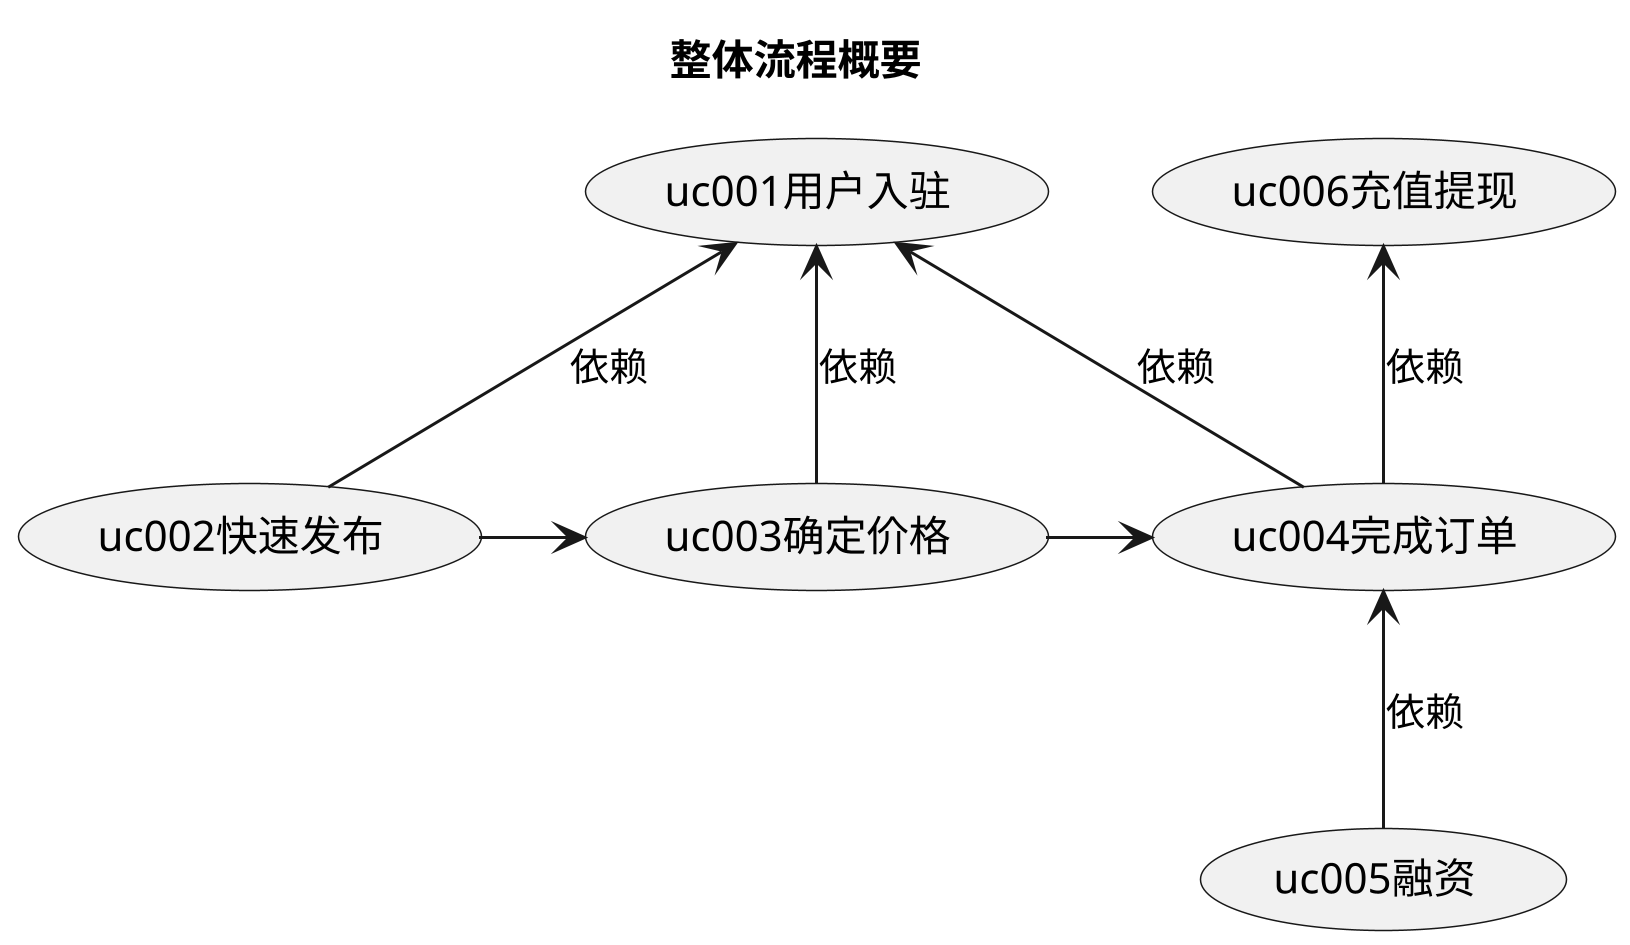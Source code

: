@startUML
scale 3
title 整体流程概要
(uc001用户入驻) as uc001
(uc002快速发布) as uc002
(uc003确定价格) as uc003
(uc004完成订单) as uc004
(uc005融资) as uc005
(uc006充值提现) as uc006

uc001 <-- uc002: 依赖
uc001 <-- uc003: 依赖
uc001 <-- uc004: 依赖
uc002 -> uc003
uc003 -> uc004
uc004 <-- uc005: 依赖
uc006 <-- uc004: 依赖
@endUML

@startUML
scale 3
title uc001用户入驻用例扩展
:管理员: as admin
:用户: as user
(uc001用户入驻) as uc001
rectangle 前台 {
    (uc001_1用户登录) as uc001_1
    (uc001_1_1记录密码) as uc001_1_1
}
rectangle 后台 {
    (uc001_2用户录入) as uc001_2
    (uc001_3用户认证) as uc001_3
    (uc001_3_1实名认证) as uc001_3_1
    (uc001_3_2资金认证) as uc001_3_2
    (uc001_3_3银行卡认证) as uc001_3_3
    (uc001_3_4中信开户) as uc001_3_4
    (uc001_3_3_1绑定银行卡) as uc001_3_3_1
}

uc001 --> uc001_1: 包含
uc001 --> uc001_2: 包含
uc001_1 --> uc001_1_1
admin -> uc001_2
uc001_1 <- user
uc001_2 --> uc001_3
uc001_3 --> uc001_3_1
uc001_3 --> uc001_3_2
uc001_3 --> uc001_3_3
uc001_3 --> uc001_3_4
uc001_3_3_1 <-- uc001_3_3: 依赖
@endUML

@startuML
scale 3
title uc001_2用户录入
start
:管理员录入用户;
fork
while (实名认证) is (未通过)
:修改实名信息;
end while(通过) 
:授信;
fork again
while (资金认证) is (未通过)
:修改资金信息;
end while(通过)
:授信;
fork again
:添加银行卡;
while (银行卡信息认证) is (未通过)
:修改银行卡信息;
end while(通过)
:授信;
fork again
:中信开卡;
if (认证是否通过) then (否)
end
else (是)
:授信;
endif
end fork
fork
:重置密码;
fork again 
:禁用;
fork again
:编辑用户;
end fork
stop
@endUML

@startUML
scale 3
title 用户状态
state "001认证中" as st001 
state "002正常" as st002
state "003禁用" as st003

[*] -> st001: 录入用户信息
st001 --> st002: 完成认证
st002--> st003: 禁用
st003 --> st002: 解除禁用

st001 : 用户登录后进入认证页面
st002 : 用户
@endUML

@startUML
scale 3
title uc001_1用户登录流程图
start
repeat
:用户输入用户名/密码, 并点击提交;
:系统验证用户输入内容;
repeat while (用户输入内容是否真实有效) is (无效)
-> 有效;
:用户登录系统, 并进入首页;
end
@endUML

@startUML
scale 3
title uc001用户入驻业务建模
class cl001 as "用户" <cl001>
class cl002 as "管理员" <cl002>
class cl003 as "融资用户" <cl003>
class cl004 as "供求用户" <cl004>

cl001 : ...
cl001 : 登录()
cl001 : 登录验证()

cl002 : ...
cl002 : 创建用户()
cl002 : 审核用户()

cl003 : 查询用户()
cl003 : 修改状态()

cl004 : ...
cl004 : 修改状态()
cl004 : 查询用户()

cl001 <|-- cl003: 继承 
cl001 <|-- cl004: 继承
cl001 <- cl002: < 创建
cl002 --> cl004: 审核
@endUML

@startUML
scale 3
title uc001_1用户登录时序图
actor 用户 as user
box "供应链金融系统"
participant 系统 as sys
participant 用户 as c_user
end box

autoNumber
user -> sys: 用户登录
sys -> c_user: 登录()
c_user -> c_user: 登录验证()
c_user --> sys: 返回消息: 登录成功
sys --> user: 提示: 登录成功
@endUML

@startUML
scale 3
title uc001_2_1供求用户录入时序图
actor 管理员 as admin
box "供应链金融系统"
participant 供应链金融系统 as sys
participant 管理员 as ba
participant 供求用户 as cgqu
end box
participant 中诚信 as zcx

autoNumber
admin -> sys: 创建供求用户
sys -> ba: 创建用户()
ba -> cgqu: 创建供求用户()
cgqu --> ba: 返回消息: 创建成功
ba --> sys: 返回消息: 创建成功
sys --> admin: 提示: 创建成功
admin -> sys: 审核用户
sys -> cgqu: 查询用户()
cgqu --> sys: 返回: 用户详情
sys --> admin: 返回: 供求用户审核页面
admin -> sys: 用户点击审核通过按钮
sys -> ba: 审核用户()
ba -> cgqu: 修改状态()
cgqu --> ba: 返回消息: 修改状态成功
ba --> sys: 返回消息: 审核成功
sys --> ba: 提示: 审核成功
ba -> sys: 审核中诚信
sys -> ba: 审核中诚信()
ba -> cgqu: 查询用户()
cgqu --> ba: 返回消息: 用户信息
ba -> zcx: 调用查询接口
zcx --> ba: 返回信息: 中诚信用户信息
ba --> sys: 返回信息: 中诚信用户信息
sys --> admin: 显示中诚信用户信息
admin -> sys: 点击用户信息
sys -> ba: 审核中诚信()
ba -> cgqu: 修改状态()
cgqu --> ba: 返回消息: 修改成功
ba --> sys: 返回消息: 审核成功
sys --> admin: 提示: 审核成功
@endUML

@startUML
scale 3
title 日
@endUML

@startUML
scale 3
title uc002快速发布用例扩展
:管理员: as admin
:用户: as user
(uc002快速发布) as uc002
rectangle 前台 {
    (uc002_1发布求购) as uc002_1
    (uc002_2发布出售) as uc002_2
}
rectangle 后台 {
    (uc002_3商品上线) as uc002_3
    (uc002_4商品管理) as uc002_4
}

uc002 --> uc002_1: 包含
uc002 --> uc002_2: 包含
uc002 --> uc002_3: 包含
uc002 --> uc002_4: 包含

uc002_1 <-- user
uc002_2 <-- user
uc002_3 <-- admin
uc002_4 <-- admin
@endUML

@startUML
scale 3
title uc002快速发布流程图
start
:管理员输入商品规格\品牌\分类等商品管理信息;
:用户进入快速发布页面;
fork
:用户选择快速发布求购信息;
:用户输入求购信息;
fork again
:用户选择快速发布出售信息;
:用户输入出售信息;
end fork
:管理员上线商品;
:前台显示商品;
end
@endUML

@startUML
scale 3
title uc002快速发布业务建模
class cl002 as "管理员" <cl002>
class cl004 as "供求用户" <cl004>
class cl005 as "商品" <cl005>
class cl006 as "品牌" <cl006>
class cl007 as "规格" <cl007>
class cl008 as "分类" <cl008>
class cl009 as "求购信息" <cl009>
class cl010 as "出售信息" <cl010>

cl002 : ...
cl002 : 创建品牌()
cl002 : 创建规格()
cl002 : 创建分类()
cl002 : 上架()

cl004 : ...
cl004 : 发布出售信息()
cl004 : 发布求购信息()

cl002 --> cl006: 创建 >
cl002 --> cl007: 创建 >
cl002 --> cl008: 创建 >
cl009 <-- cl004: 创建 <
cl010 <-- cl004: 创建 <
cl005 --* cl009: 包含 <
cl005 --* cl010: 包含 <
cl006 "1"--*"1" cl005: 包含 <
cl008 "1"--*"1" cl005: 包含 <
cl002 --> cl005: 上架 >
cl008 "1"*-"*" cl007: 包含 >

cl008 -left[hidden]- cl006
@endUML

@startUML
scale 3
title uc003询报价用例扩展
:用户: as user
(uc003询报价) as uc003
rectangle 前台 {
    (uc003_1供货询报价) as uc003_1
    (uc003_2求购询报价) as uc003_2
}

uc003 --> uc003_1: 包含
uc003 --> uc003_2: 包含
uc003_1 <-- user
uc003_2 <-- user
@endUML

@startUML
scale 3
title uc003询报价流程
start
fork
:用户进入供货专区;
:用户选择供货信息并发起询报价;
fork again
:用户进入求购专区;
:用户选择求购信息并发起询报价;
end fork
repeat
if (用户是否同新价格与数量) then (是)
if (用户是否是买家) then (是)
:用户下单;
:生成订单;
end
else (否)
:用户是点击成交;
endif
else (否)
if (价格与数量是否被成交) then (是)
else (否)
:用户重新输入新价格与数量;
endif
endif
repeat while 
@endUML

@startUML
scale 3
title uc003询报价业务建模
class cl004 as "供求用户" <cl004>
class cl009 as "出售信息" <cl009>
class cl010 as "求购信息" <cl010>
class cl011 as "询报价" <cl011>
class cl012 as "询报价信息" <cl012>
class cl013 as "采购订单" <cl013>
class cl014 as "买方" <cl014>
class cl015 as "卖方" <cl015>

cl004 : 发起询报价()
cl004 : 发送信息()

cl014 : 下单()

cl015 : 成交()

cl004 <|- cl014
cl004 <|- cl015
cl004 --> cl009: 发起 >
cl004 --> cl010: 发起 >
cl009 --> cl011: 产生 >
cl010 --> cl011: 产生 >
cl011 "1"*-"*" cl012: 包含 <
cl015 --> cl012
cl014 --> cl012
(cl014,cl012) "1"-->"1" cl013: 产生
@endUML

@startUML
scale 3
title uc004完成订单用例扩展
:供求用户: as ug
:融资用户: as ur
(uc004完成订单) as uc004
rectangle 前台 {
    (uc004_1支付订单) as uc004_1
    (uc004_2发货收货) as uc004_2
    (uc004_1_1现金支付) as uc004_1_1
    (uc004_1_2融资支付) as uc004_1_2
}
rectangle 后台 {
    (uc004_3订单管理) as uc004_3
}
uc004 --> uc004_1: 包含
uc004 --> uc004_2: 包含
uc004 --> uc004_3: 包含
uc004_1 --> uc004_1_1: 包含
uc004_1 --> uc004_1_2: 包含
uc004_1_2 <-- ur
uc004_1_1 <-- ug
uc004_2 <-- ug
uc004_3 <-- admin
@endUMl

@startUML
scale 3
title uc004_1_1现金支付流程图
start
:用户询报价时选择现金支付;
:系统生成现金支付订单;
if (用户是否支付首笔订单) then (是)
:系统代收;
:订单生效;
while (用户是否支付尾款) is (否)
endwhile
-> 是;
:系统代收;
:系统通知发货;
end
else (否)
:订单失效;
end
@endUML

@startUML
scale 3
title uc004_1_2融资支付流程图
start
:用户询报价时选择融资支付;
:系统生成融资支付订单;
if (用户是否支付首笔订单) then (是)
:系统代收;
:订单生效;
:系统生成融资标的;
while (是否满标) is (否)
:融资用户投资标的;
endwhile
-> 是;

:系统代收;
:系统通知发货;
end
else (否)
:订单失效;
end
@endUML

@startUML
scale 3
title uc004_2发货收货流程图
start
:卖方发货;
:系统通知验货/收货;
while (买方进行验货/收货) is (是否完成)
endwhile
:系统将全款打给卖方;
end
@endUML

@startUML
scale 3
title uc004_3订单管理流程图
start
:管理员进入订单管理页面;
fork
:操作修改订单;
fork again
:用户申请管理员介入订单;
:管理员操作介入订单;
end fork
end
@endUML

@startUML
scale 3
title uc004完成订单业务建模
class cl013 as "采购订单" <cl013>
class cl002 as "管理员" <cl002>
together {
class cl003 as "融资用户" <cl003>
class cl014 as "买方" <cl014>
class cl015 as "卖方" <cl015>
class cl016 as "融资标的" <cl016>
}
class cl017 as "发货单" <cl017>
class cl018 as "冻结账户" <cl018>
class cl019 as "融资账户" <cl019>

cl002 : 管理订单()

cl003 : 投资()

cl013 : 修改订单状态()
cl013 : 创建融资标的()

cl014 : 支付首付()
cl014 : 支付尾款()
cl014 : 验收货()

cl015 : 发货()

cl016 : 满标()

cl018 : 解冻货款()

cl019 : 支付尾款()

cl002 -> cl013: 管理 >
cl013 <-- cl003: 修改状态 <
cl013 <-- cl015: 修改状态 <
cl013 <-- cl014: 修改状态 <
cl013 --> cl016: 创建 >
cl016 <- cl003: 投资 <
cl016 --> cl019: 创建 >
cl014 --> cl018: 支付 >
cl019 -> cl018: 支付 >
cl018 -> cl017: 创建 >
cl015 --> cl017: 发货 >
cl014 --> cl017: 验收货款 >
@endUML

@startUML
scale 3
title uc005融资用例扩展
:供求用户: as ug
:融资用户: as ur
:管理员: as admin
(uc005融资) as uc005
rectangle 前台 {
    (uc005_1投资) as uc005_1
    (uc005_2还款) as uc005_2
}
rectangle 后台 {
    (uc005_3授信) as uc005_3
    (uc005_4标的管理) as uc005_4
    (uc005_5审核管理) as uc005_5
}

uc005 --> uc005_1: 包含
uc005 --> uc005_2: 包含
uc005 --> uc005_3: 包含
uc005 --> uc005_4: 包含
uc005 --> uc005_5: 包含
uc005_1 <-- ug
uc005_2 <-- ug
uc005_1 <-- ur
uc005_2 <-- ur
uc005_3 <-- admin
uc005_4 <-- admin
uc005_5 <-- admin
@endUML

@startUML
scale 3
title uc005_1投资流程图
start
:融资用户进入融资列表页面;
:融资用户选择融资项目;
:融资用户进入详情页面;
:融资用户输入投资金额;
:融资用户点击立即投资按钮;
:系统生成还款计划;
end
@endUML

@startUML
scale 3
title uc005_2还款流程图
start
:系统根据还款计划生成融资还款列表;
:供求用户进入融资管理页面;
:供求用户进入还款页面;
:供求用户输入支付密码, 点击确认还款按钮;
:系统使用用户余额进行还款;
end
@endUML

@startUML
scale 3
title uc005_3授信管理流程图
start
:管理员进入授信管理页面;
:管理员选择授信管理对象;
:管理员输入授信管理额度;
:管理员提交授信;
end
@endUML

@startUML
scale 3
title uc005_4标的管理流程图
start
:管理员进入标的管理页面;
:管理员选择要管理的标的;
fork
:管理员进行满标管理;
fork again
:管理员进行截标管理;
end fork
end
@endUML

@startUML
scale 3
title uc005_5审核管理
start
:管理员进入审核管理页面;
:管理员选择要审核的项目;
:管理员进行审核;
end
@endUML

@startUML
scale 3
title uc005融资业务建模
class cl002 as "管理员" <cl002>
class cl003 as "融资用户" <cl003>
class cl004 as "供求用户" <cl004>
class cl016 as "融资标的" <cl016>
class cl020 as "还款计划" <cl020>
class cl021 as "投资订单" <cl021>

cl002 : 授信()
cl002 : 管理标的()
cl002 : 审核标的()

cl003 : 下单()
cl003 : 支付()

cl004 : 还款()

cl016 : 生成还款计划()
cl016 : 生成投资订单()

cl020 : 通知还款()

cl002 -> cl004: 授信 >
cl002 --> cl016: 管理 >
cl002 --> cl016: 审核 >
cl016 <- cl003: 下单 <
(cl016,cl003) --> cl021: 生成
cl003 --> cl021: 支付 >
cl021 -> cl020: 生成 >
cl004 ---> cl020: 还款
@endUML

@startUML
scale 2
title 其它支撑性功能
rectangle 前台 {
    together {
        (uc007账户密码管理) as uc007
        (uc007_1重置账户密码) as uc007_1
        (uc007_2忘记账户密码) as uc007_2
    }
    together {
        (uc008交易密码管理) as uc008
        (uc008_1重置账户密码) as uc008_1
        (uc008_2重置账户密码) as uc008_2
    }
}
    rectangle 后台 {
        together {
        (uc009系统维护) as uc009
        (uc009_1网站管理) as uc009_1
        (uc009_2合作伙伴管理) as uc009_2
        (uc009_3管理员管理) as uc009_3
        (uc009_4权限管理) as uc009_4
        (uc009_5系统日志) as uc009_5
        (uc009_6上传记录) as uc009_6
        }
        together {
        (uc010资金管理) as uc010
        (uc010_1三方支付管理) as uc010_1
        (uc010_2三方物流管理) as uc010_2
        (uc010_3三方仓库管理) as uc010_3
        }
        together {
        (uc011三方管理) as uc011
        (uc012消息管理) as uc012
        (uc013运营管理) as uc013
        }
    }
    uc007 --> uc007_1
uc007 --> uc007_2
uc008 --> uc008_1
uc008 --> uc008_2

uc009 --> uc009_1
uc009 --> uc009_2
uc009 --> uc009_3
uc009 --> uc009_4
uc009 --> uc009_5
uc009 --> uc009_6
uc010 --> uc010_1
uc010 --> uc010_2
uc010 --> uc010_3

uc007 -[hidden]---- uc008
uc008 -[hidden]---- uc009
uc009 -[hidden]---- uc010
uc010 -[hidden]---- uc010
uc010 -[hidden]---- uc011
@endUML

@startUML
scale 3
title 业务概念汇总
class cl001 as "用户" <cl001>
class cl002 as "管理员" <cl002>
class cl003 as "融资用户" <cl003>
class cl004 as "供求用户" <cl004>
class cl005 as "商品" <cl005>
class cl006 as "品牌" <cl006>
class cl007 as "规格" <cl007>
class cl008 as "分类" <cl008>
class cl009 as "求购信息" <cl009>
class cl010 as "出售信息" <cl010>
class cl011 as "询报价" <cl011>
class cl012 as "询报价信息" <cl012>
class cl013 as "采购订单" <cl013>
class cl014 as "买方" <cl014>
class cl015 as "卖方" <cl015>
class cl016 as "融资标的" <cl016>
class cl017 as "发货单" <cl017>
class cl018 as "冻结账户" <cl018>
class cl019 as "融资账户" <cl019>
@endUML

@startUML
scale 3
title 完整流程
:后台录入用户信息;

@endUML

@startUML
scale 3
title uc001用户入驻
start
fork
:用户注册 (一期暂无);
fork again
:后台录入用户;
end fork
while (用户认证) is (未通过)
:重新录入认证信息;
endwhile
-> 认证通过;
fork
:后台发布商品;
fork again
:前台发布商品;
end fork
if (审核商品) then (不通过)
end
else (通过)
endif
:商品上架;
:询报价;
:下单;
:支付定金;
if (支付尾款方式) then (现金)
    
else (融资)
endif
@endUML